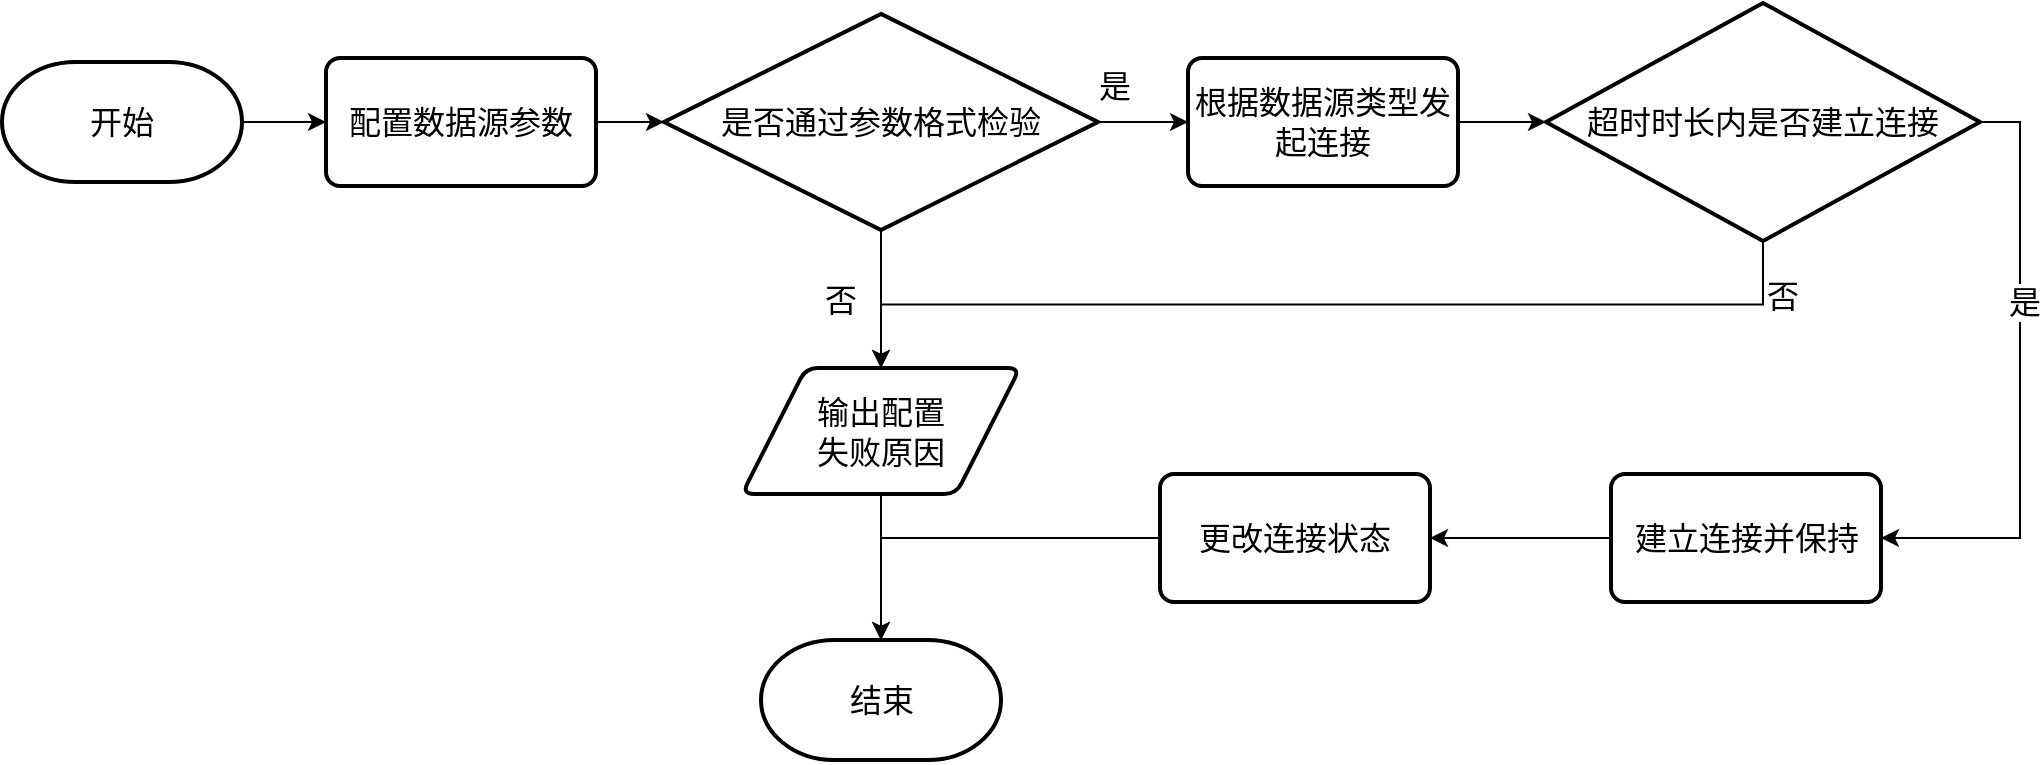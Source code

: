 <mxfile version="23.1.7" type="github">
  <diagram name="第 1 页" id="6OFmX7j4nnsFsYeu7v2u">
    <mxGraphModel dx="1101" dy="639" grid="0" gridSize="10" guides="1" tooltips="1" connect="1" arrows="1" fold="1" page="0" pageScale="1" pageWidth="4681" pageHeight="3300" math="0" shadow="0">
      <root>
        <mxCell id="0" />
        <mxCell id="1" parent="0" />
        <mxCell id="6k1OvrLh9hl1-D-Zpt1a-9" style="edgeStyle=orthogonalEdgeStyle;rounded=0;orthogonalLoop=1;jettySize=auto;html=1;exitX=1;exitY=0.5;exitDx=0;exitDy=0;exitPerimeter=0;" edge="1" parent="1" source="6k1OvrLh9hl1-D-Zpt1a-1" target="6k1OvrLh9hl1-D-Zpt1a-8">
          <mxGeometry relative="1" as="geometry" />
        </mxCell>
        <mxCell id="6k1OvrLh9hl1-D-Zpt1a-1" value="&lt;font style=&quot;font-size: 16px;&quot;&gt;开始&lt;/font&gt;" style="strokeWidth=2;html=1;shape=mxgraph.flowchart.terminator;whiteSpace=wrap;" vertex="1" parent="1">
          <mxGeometry x="203" y="221" width="120" height="60" as="geometry" />
        </mxCell>
        <mxCell id="6k1OvrLh9hl1-D-Zpt1a-6" style="edgeStyle=orthogonalEdgeStyle;rounded=0;orthogonalLoop=1;jettySize=auto;html=1;exitX=0.5;exitY=1;exitDx=0;exitDy=0;exitPerimeter=0;entryX=0.5;entryY=0;entryDx=0;entryDy=0;" edge="1" parent="1" source="6k1OvrLh9hl1-D-Zpt1a-3" target="6k1OvrLh9hl1-D-Zpt1a-15">
          <mxGeometry relative="1" as="geometry" />
        </mxCell>
        <mxCell id="6k1OvrLh9hl1-D-Zpt1a-7" value="&lt;font style=&quot;font-size: 16px;&quot;&gt;否&lt;/font&gt;" style="edgeLabel;html=1;align=center;verticalAlign=middle;resizable=0;points=[];" vertex="1" connectable="0" parent="6k1OvrLh9hl1-D-Zpt1a-6">
          <mxGeometry x="-0.161" y="-3" relative="1" as="geometry">
            <mxPoint x="-18" y="6" as="offset" />
          </mxGeometry>
        </mxCell>
        <mxCell id="6k1OvrLh9hl1-D-Zpt1a-13" style="edgeStyle=orthogonalEdgeStyle;rounded=0;orthogonalLoop=1;jettySize=auto;html=1;exitX=1;exitY=0.5;exitDx=0;exitDy=0;exitPerimeter=0;" edge="1" parent="1" source="6k1OvrLh9hl1-D-Zpt1a-3" target="6k1OvrLh9hl1-D-Zpt1a-12">
          <mxGeometry relative="1" as="geometry" />
        </mxCell>
        <mxCell id="6k1OvrLh9hl1-D-Zpt1a-3" value="&lt;font style=&quot;font-size: 16px;&quot;&gt;是否通过参数格式检验&lt;/font&gt;" style="strokeWidth=2;html=1;shape=mxgraph.flowchart.decision;whiteSpace=wrap;" vertex="1" parent="1">
          <mxGeometry x="534" y="196.94" width="217" height="108.12" as="geometry" />
        </mxCell>
        <mxCell id="6k1OvrLh9hl1-D-Zpt1a-5" value="&lt;font style=&quot;font-size: 16px;&quot;&gt;结束&lt;/font&gt;" style="strokeWidth=2;html=1;shape=mxgraph.flowchart.terminator;whiteSpace=wrap;" vertex="1" parent="1">
          <mxGeometry x="582.5" y="510" width="120" height="60" as="geometry" />
        </mxCell>
        <mxCell id="6k1OvrLh9hl1-D-Zpt1a-8" value="&lt;font style=&quot;font-size: 16px;&quot;&gt;配置数据源参数&lt;/font&gt;" style="rounded=1;whiteSpace=wrap;html=1;absoluteArcSize=1;arcSize=14;strokeWidth=2;" vertex="1" parent="1">
          <mxGeometry x="365" y="219" width="135" height="64" as="geometry" />
        </mxCell>
        <mxCell id="6k1OvrLh9hl1-D-Zpt1a-11" style="edgeStyle=orthogonalEdgeStyle;rounded=0;orthogonalLoop=1;jettySize=auto;html=1;exitX=1;exitY=0.5;exitDx=0;exitDy=0;entryX=0;entryY=0.5;entryDx=0;entryDy=0;entryPerimeter=0;" edge="1" parent="1" source="6k1OvrLh9hl1-D-Zpt1a-8" target="6k1OvrLh9hl1-D-Zpt1a-3">
          <mxGeometry relative="1" as="geometry" />
        </mxCell>
        <mxCell id="6k1OvrLh9hl1-D-Zpt1a-12" value="&lt;span style=&quot;font-size: 16px;&quot;&gt;根据数据源类型发起连接&lt;/span&gt;" style="rounded=1;whiteSpace=wrap;html=1;absoluteArcSize=1;arcSize=14;strokeWidth=2;" vertex="1" parent="1">
          <mxGeometry x="796" y="219" width="135" height="64" as="geometry" />
        </mxCell>
        <mxCell id="6k1OvrLh9hl1-D-Zpt1a-16" style="edgeStyle=orthogonalEdgeStyle;rounded=0;orthogonalLoop=1;jettySize=auto;html=1;exitX=0.5;exitY=1;exitDx=0;exitDy=0;" edge="1" parent="1" source="6k1OvrLh9hl1-D-Zpt1a-15" target="6k1OvrLh9hl1-D-Zpt1a-5">
          <mxGeometry relative="1" as="geometry" />
        </mxCell>
        <mxCell id="6k1OvrLh9hl1-D-Zpt1a-15" value="&lt;font style=&quot;font-size: 16px;&quot;&gt;输出配置&lt;br&gt;失败原因&lt;/font&gt;" style="shape=parallelogram;html=1;strokeWidth=2;perimeter=parallelogramPerimeter;whiteSpace=wrap;rounded=1;arcSize=12;size=0.23;" vertex="1" parent="1">
          <mxGeometry x="573" y="374" width="139" height="63" as="geometry" />
        </mxCell>
        <mxCell id="6k1OvrLh9hl1-D-Zpt1a-20" style="edgeStyle=orthogonalEdgeStyle;rounded=0;orthogonalLoop=1;jettySize=auto;html=1;exitX=0.5;exitY=1;exitDx=0;exitDy=0;exitPerimeter=0;" edge="1" parent="1" source="6k1OvrLh9hl1-D-Zpt1a-17" target="6k1OvrLh9hl1-D-Zpt1a-15">
          <mxGeometry relative="1" as="geometry" />
        </mxCell>
        <mxCell id="6k1OvrLh9hl1-D-Zpt1a-25" style="edgeStyle=orthogonalEdgeStyle;rounded=0;orthogonalLoop=1;jettySize=auto;html=1;exitX=1;exitY=0.5;exitDx=0;exitDy=0;exitPerimeter=0;entryX=1;entryY=0.5;entryDx=0;entryDy=0;" edge="1" parent="1" source="6k1OvrLh9hl1-D-Zpt1a-17" target="6k1OvrLh9hl1-D-Zpt1a-24">
          <mxGeometry relative="1" as="geometry" />
        </mxCell>
        <mxCell id="6k1OvrLh9hl1-D-Zpt1a-17" value="&lt;font style=&quot;font-size: 16px;&quot;&gt;超时时长内是否建立连接&lt;/font&gt;" style="strokeWidth=2;html=1;shape=mxgraph.flowchart.decision;whiteSpace=wrap;" vertex="1" parent="1">
          <mxGeometry x="975" y="191.47" width="217" height="119.06" as="geometry" />
        </mxCell>
        <mxCell id="6k1OvrLh9hl1-D-Zpt1a-18" style="edgeStyle=orthogonalEdgeStyle;rounded=0;orthogonalLoop=1;jettySize=auto;html=1;exitX=1;exitY=0.5;exitDx=0;exitDy=0;" edge="1" parent="1" source="6k1OvrLh9hl1-D-Zpt1a-12" target="6k1OvrLh9hl1-D-Zpt1a-17">
          <mxGeometry relative="1" as="geometry" />
        </mxCell>
        <mxCell id="6k1OvrLh9hl1-D-Zpt1a-22" value="&lt;font style=&quot;font-size: 16px;&quot;&gt;否&lt;/font&gt;" style="edgeLabel;html=1;align=center;verticalAlign=middle;resizable=0;points=[];" vertex="1" connectable="0" parent="1">
          <mxGeometry x="779" y="315.995" as="geometry">
            <mxPoint x="314" y="22" as="offset" />
          </mxGeometry>
        </mxCell>
        <mxCell id="6k1OvrLh9hl1-D-Zpt1a-23" value="&lt;font style=&quot;font-size: 16px;&quot;&gt;是&lt;/font&gt;" style="edgeLabel;html=1;align=center;verticalAlign=middle;resizable=0;points=[];" vertex="1" connectable="0" parent="1">
          <mxGeometry x="642.5" y="350.995" as="geometry">
            <mxPoint x="116" y="-118" as="offset" />
          </mxGeometry>
        </mxCell>
        <mxCell id="6k1OvrLh9hl1-D-Zpt1a-28" style="edgeStyle=orthogonalEdgeStyle;rounded=0;orthogonalLoop=1;jettySize=auto;html=1;exitX=0;exitY=0.5;exitDx=0;exitDy=0;" edge="1" parent="1" source="6k1OvrLh9hl1-D-Zpt1a-24" target="6k1OvrLh9hl1-D-Zpt1a-29">
          <mxGeometry relative="1" as="geometry">
            <mxPoint x="936.015" y="427" as="targetPoint" />
          </mxGeometry>
        </mxCell>
        <mxCell id="6k1OvrLh9hl1-D-Zpt1a-24" value="&lt;span style=&quot;font-size: 16px;&quot;&gt;建立连接并保持&lt;/span&gt;" style="rounded=1;whiteSpace=wrap;html=1;absoluteArcSize=1;arcSize=14;strokeWidth=2;" vertex="1" parent="1">
          <mxGeometry x="1007.5" y="427" width="135" height="64" as="geometry" />
        </mxCell>
        <mxCell id="6k1OvrLh9hl1-D-Zpt1a-26" value="&lt;font style=&quot;font-size: 16px;&quot;&gt;是&lt;/font&gt;" style="edgeLabel;html=1;align=center;verticalAlign=middle;resizable=0;points=[];" vertex="1" connectable="0" parent="1">
          <mxGeometry x="1098" y="458.995" as="geometry">
            <mxPoint x="116" y="-118" as="offset" />
          </mxGeometry>
        </mxCell>
        <mxCell id="6k1OvrLh9hl1-D-Zpt1a-30" style="edgeStyle=orthogonalEdgeStyle;rounded=0;orthogonalLoop=1;jettySize=auto;html=1;exitX=0;exitY=0.5;exitDx=0;exitDy=0;" edge="1" parent="1" source="6k1OvrLh9hl1-D-Zpt1a-29" target="6k1OvrLh9hl1-D-Zpt1a-5">
          <mxGeometry relative="1" as="geometry" />
        </mxCell>
        <mxCell id="6k1OvrLh9hl1-D-Zpt1a-29" value="&lt;span style=&quot;font-size: 16px;&quot;&gt;更改连接状态&lt;/span&gt;" style="rounded=1;whiteSpace=wrap;html=1;absoluteArcSize=1;arcSize=14;strokeWidth=2;" vertex="1" parent="1">
          <mxGeometry x="782" y="427" width="135" height="64" as="geometry" />
        </mxCell>
      </root>
    </mxGraphModel>
  </diagram>
</mxfile>
